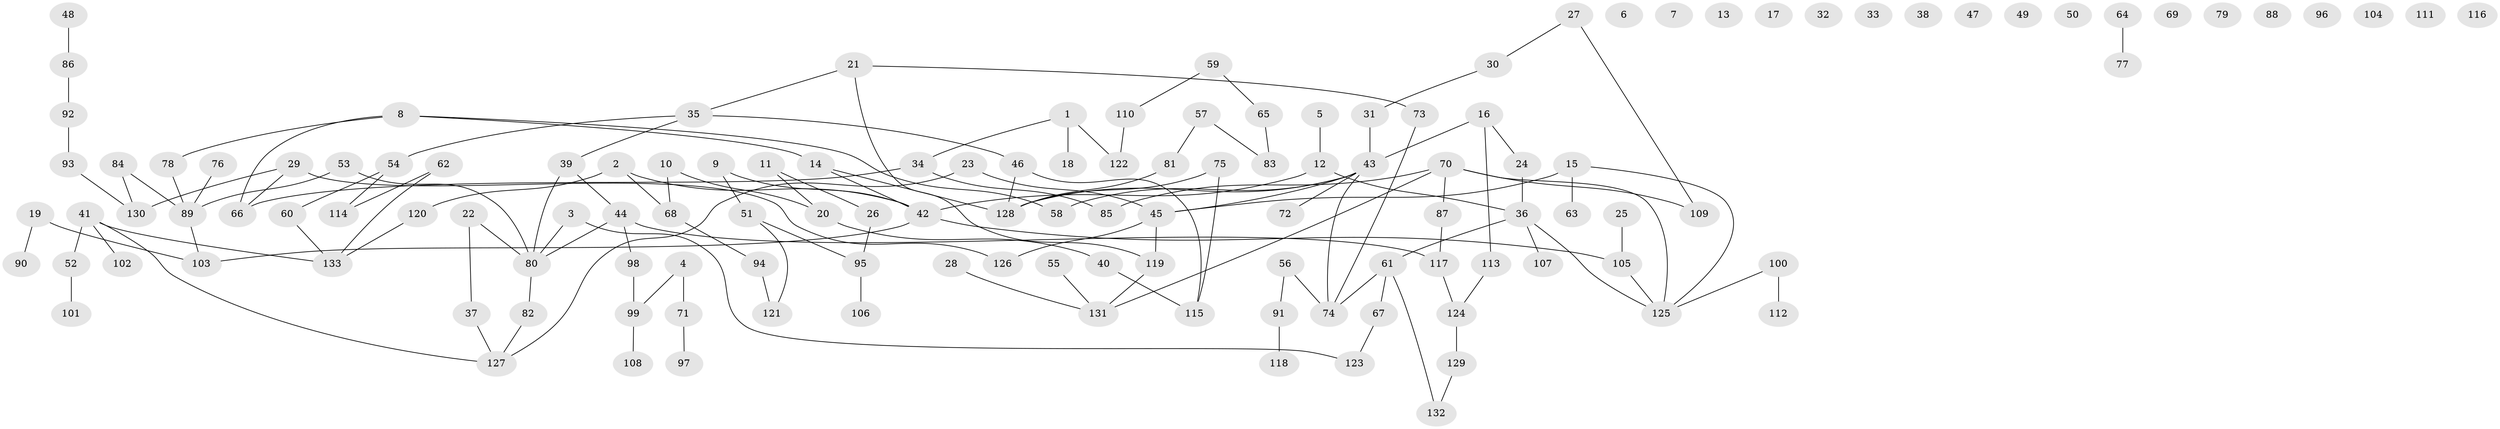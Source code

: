 // Generated by graph-tools (version 1.1) at 2025/13/03/09/25 04:13:05]
// undirected, 133 vertices, 143 edges
graph export_dot {
graph [start="1"]
  node [color=gray90,style=filled];
  1;
  2;
  3;
  4;
  5;
  6;
  7;
  8;
  9;
  10;
  11;
  12;
  13;
  14;
  15;
  16;
  17;
  18;
  19;
  20;
  21;
  22;
  23;
  24;
  25;
  26;
  27;
  28;
  29;
  30;
  31;
  32;
  33;
  34;
  35;
  36;
  37;
  38;
  39;
  40;
  41;
  42;
  43;
  44;
  45;
  46;
  47;
  48;
  49;
  50;
  51;
  52;
  53;
  54;
  55;
  56;
  57;
  58;
  59;
  60;
  61;
  62;
  63;
  64;
  65;
  66;
  67;
  68;
  69;
  70;
  71;
  72;
  73;
  74;
  75;
  76;
  77;
  78;
  79;
  80;
  81;
  82;
  83;
  84;
  85;
  86;
  87;
  88;
  89;
  90;
  91;
  92;
  93;
  94;
  95;
  96;
  97;
  98;
  99;
  100;
  101;
  102;
  103;
  104;
  105;
  106;
  107;
  108;
  109;
  110;
  111;
  112;
  113;
  114;
  115;
  116;
  117;
  118;
  119;
  120;
  121;
  122;
  123;
  124;
  125;
  126;
  127;
  128;
  129;
  130;
  131;
  132;
  133;
  1 -- 18;
  1 -- 34;
  1 -- 122;
  2 -- 42;
  2 -- 68;
  2 -- 120;
  3 -- 80;
  3 -- 123;
  4 -- 71;
  4 -- 99;
  5 -- 12;
  8 -- 14;
  8 -- 58;
  8 -- 66;
  8 -- 78;
  9 -- 42;
  9 -- 51;
  10 -- 20;
  10 -- 68;
  11 -- 20;
  11 -- 26;
  12 -- 36;
  12 -- 42;
  14 -- 42;
  14 -- 128;
  15 -- 45;
  15 -- 63;
  15 -- 125;
  16 -- 24;
  16 -- 43;
  16 -- 113;
  19 -- 90;
  19 -- 103;
  20 -- 40;
  21 -- 35;
  21 -- 73;
  21 -- 119;
  22 -- 37;
  22 -- 80;
  23 -- 45;
  23 -- 127;
  24 -- 36;
  25 -- 105;
  26 -- 95;
  27 -- 30;
  27 -- 109;
  28 -- 131;
  29 -- 66;
  29 -- 126;
  29 -- 130;
  30 -- 31;
  31 -- 43;
  34 -- 66;
  34 -- 85;
  35 -- 39;
  35 -- 46;
  35 -- 54;
  36 -- 61;
  36 -- 107;
  36 -- 125;
  37 -- 127;
  39 -- 44;
  39 -- 80;
  40 -- 115;
  41 -- 52;
  41 -- 102;
  41 -- 127;
  41 -- 133;
  42 -- 103;
  42 -- 105;
  43 -- 45;
  43 -- 58;
  43 -- 72;
  43 -- 74;
  43 -- 128;
  44 -- 80;
  44 -- 98;
  44 -- 117;
  45 -- 119;
  45 -- 126;
  46 -- 115;
  46 -- 128;
  48 -- 86;
  51 -- 95;
  51 -- 121;
  52 -- 101;
  53 -- 80;
  53 -- 89;
  54 -- 60;
  54 -- 114;
  55 -- 131;
  56 -- 74;
  56 -- 91;
  57 -- 81;
  57 -- 83;
  59 -- 65;
  59 -- 110;
  60 -- 133;
  61 -- 67;
  61 -- 74;
  61 -- 132;
  62 -- 114;
  62 -- 133;
  64 -- 77;
  65 -- 83;
  67 -- 123;
  68 -- 94;
  70 -- 85;
  70 -- 87;
  70 -- 109;
  70 -- 125;
  70 -- 131;
  71 -- 97;
  73 -- 74;
  75 -- 115;
  75 -- 128;
  76 -- 89;
  78 -- 89;
  80 -- 82;
  81 -- 128;
  82 -- 127;
  84 -- 89;
  84 -- 130;
  86 -- 92;
  87 -- 117;
  89 -- 103;
  91 -- 118;
  92 -- 93;
  93 -- 130;
  94 -- 121;
  95 -- 106;
  98 -- 99;
  99 -- 108;
  100 -- 112;
  100 -- 125;
  105 -- 125;
  110 -- 122;
  113 -- 124;
  117 -- 124;
  119 -- 131;
  120 -- 133;
  124 -- 129;
  129 -- 132;
}
